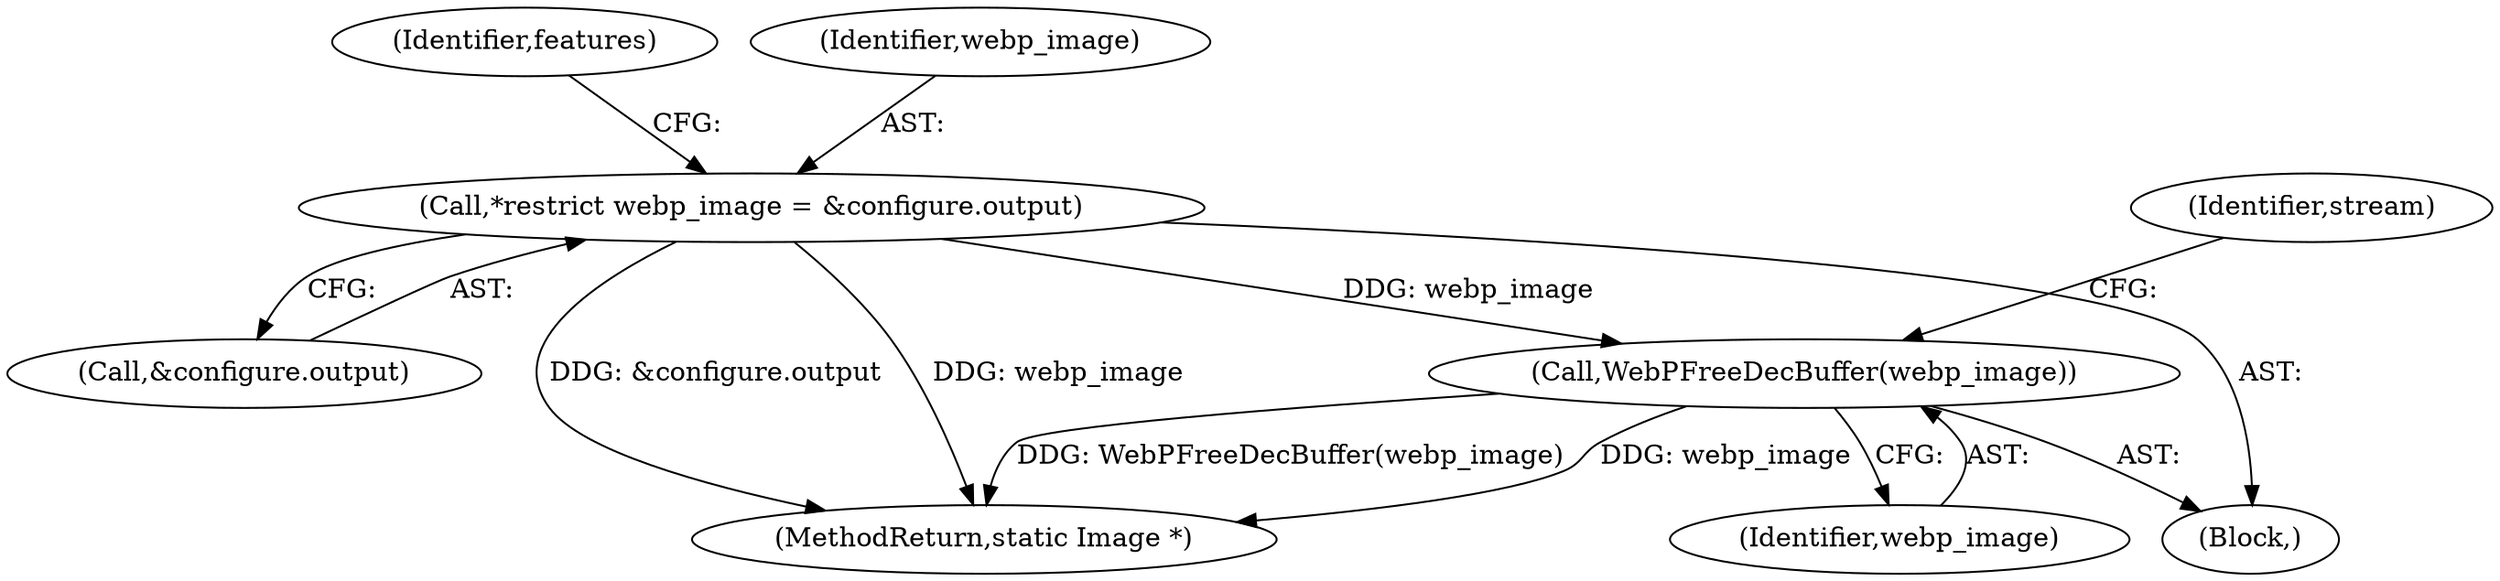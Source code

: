 digraph "0_ImageMagick_f6e9d0d9955e85bdd7540b251cd50d598dacc5e6_73@pointer" {
"1000569" [label="(Call,WebPFreeDecBuffer(webp_image))"];
"1000116" [label="(Call,*restrict webp_image = &configure.output)"];
"1000118" [label="(Call,&configure.output)"];
"1000572" [label="(Identifier,stream)"];
"1000104" [label="(Block,)"];
"1000579" [label="(MethodReturn,static Image *)"];
"1000124" [label="(Identifier,features)"];
"1000570" [label="(Identifier,webp_image)"];
"1000116" [label="(Call,*restrict webp_image = &configure.output)"];
"1000569" [label="(Call,WebPFreeDecBuffer(webp_image))"];
"1000117" [label="(Identifier,webp_image)"];
"1000569" -> "1000104"  [label="AST: "];
"1000569" -> "1000570"  [label="CFG: "];
"1000570" -> "1000569"  [label="AST: "];
"1000572" -> "1000569"  [label="CFG: "];
"1000569" -> "1000579"  [label="DDG: WebPFreeDecBuffer(webp_image)"];
"1000569" -> "1000579"  [label="DDG: webp_image"];
"1000116" -> "1000569"  [label="DDG: webp_image"];
"1000116" -> "1000104"  [label="AST: "];
"1000116" -> "1000118"  [label="CFG: "];
"1000117" -> "1000116"  [label="AST: "];
"1000118" -> "1000116"  [label="AST: "];
"1000124" -> "1000116"  [label="CFG: "];
"1000116" -> "1000579"  [label="DDG: webp_image"];
"1000116" -> "1000579"  [label="DDG: &configure.output"];
}
